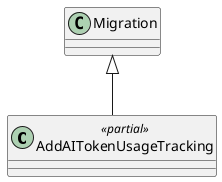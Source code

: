 @startuml
class AddAITokenUsageTracking <<partial>> {
}
Migration <|-- AddAITokenUsageTracking
@enduml
